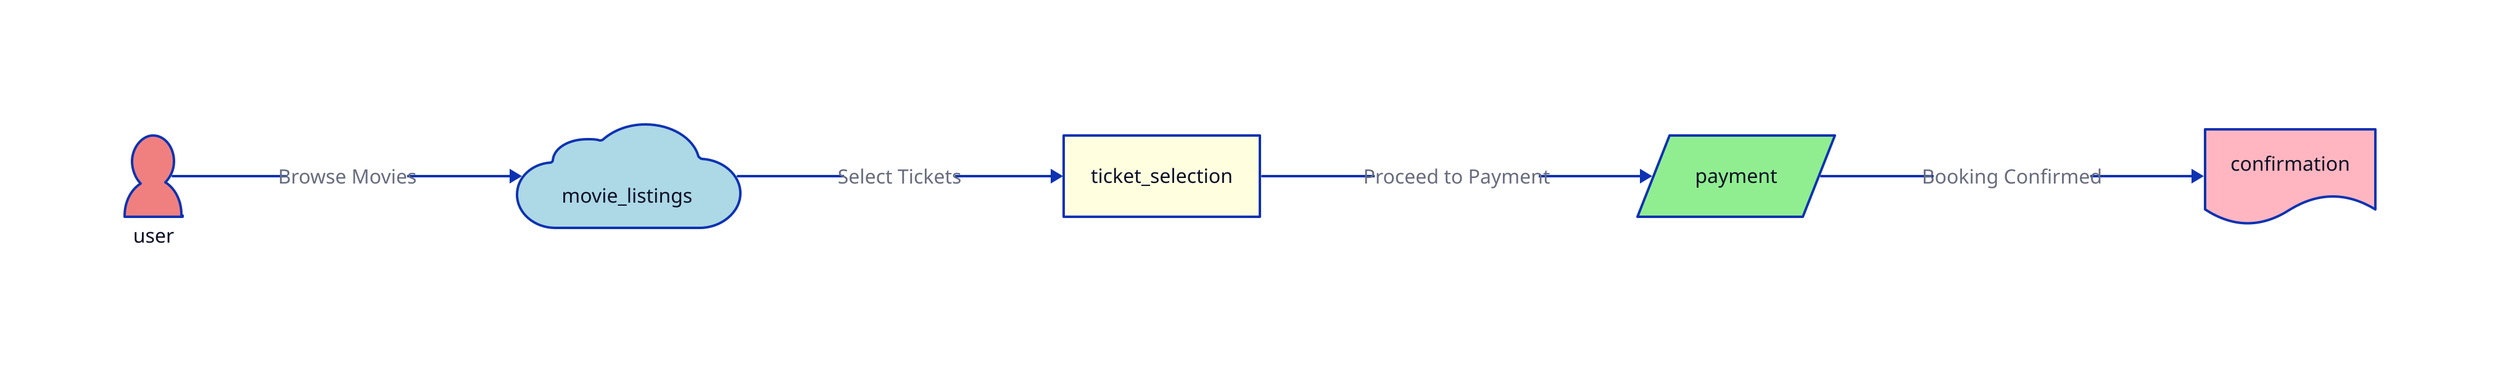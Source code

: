 direction: right

user: {
  shape: person
  style: {
    fill: lightcoral
  }
}

movie_listings: {
  shape: cloud
  style: {
    fill: lightblue
  }
}

ticket_selection: {
  shape: rectangle
  style: {
    fill: lightyellow
  }
}

payment: {
  shape: parallelogram
  style: {
    fill: lightgreen
  }
}

confirmation: {
  shape: document
  style: {
    fill: lightpink
  }
}

user -> movie_listings: Browse Movies
movie_listings -> ticket_selection: Select Tickets
ticket_selection -> payment: Proceed to Payment
payment -> confirmation: Booking Confirmed